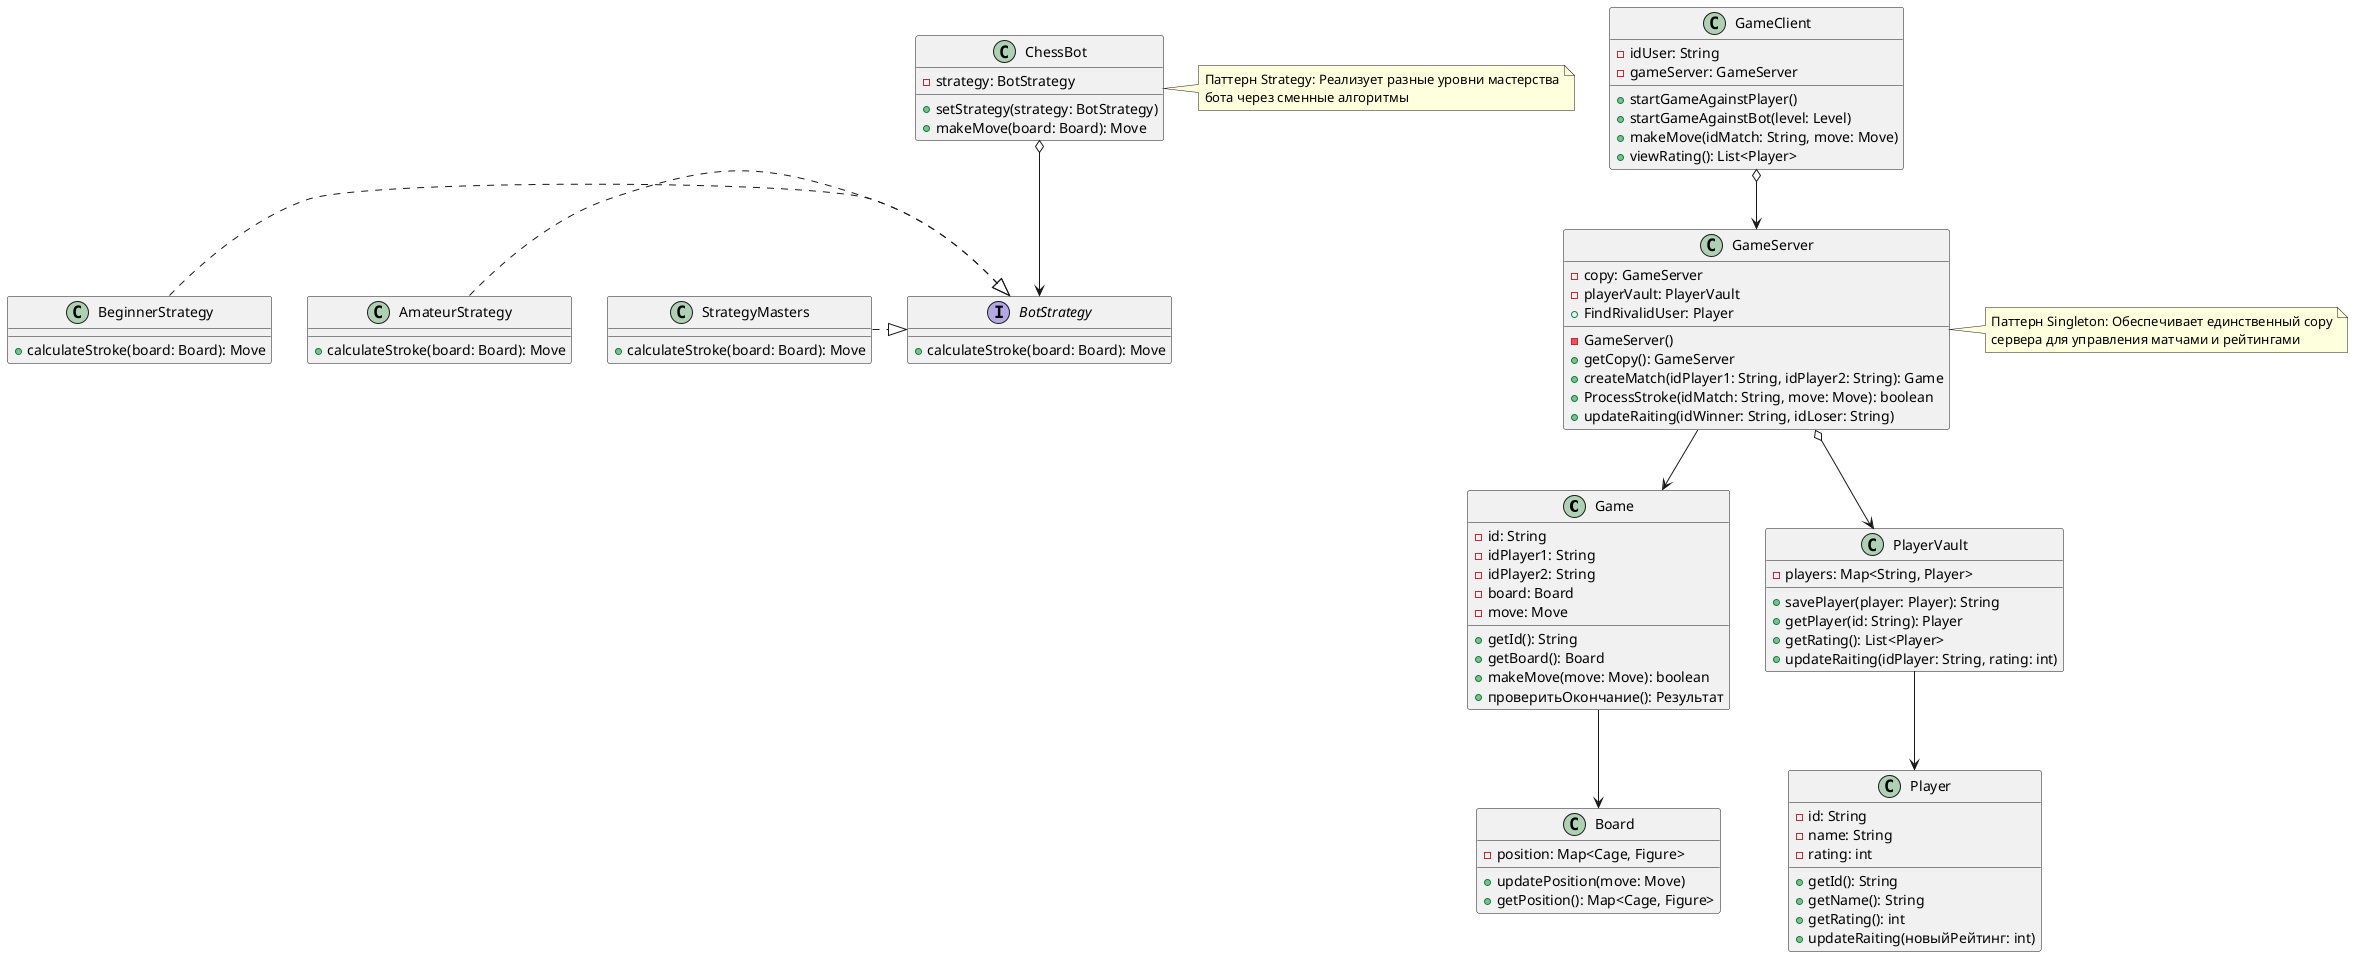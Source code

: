 @startuml
class Game {
  -id: String
  -idPlayer1: String
  -idPlayer2: String
  -board: Board
  -move: Move
  +getId(): String
  +getBoard(): Board
  +makeMove(move: Move): boolean
  +проверитьОкончание(): Результат
}

class Board {
  -position: Map<Cage, Figure>
  +updatePosition(move: Move)
  +getPosition(): Map<Cage, Figure>
}

class Player {
  -id: String
  -name: String
  -rating: int
  +getId(): String
  +getName(): String
  +getRating(): int
  +updateRaiting(новыйРейтинг: int)
}

class GameClient {
  -idUser: String
  -gameServer: GameServer
  +startGameAgainstPlayer()
  +startGameAgainstBot(level: Level)
  +makeMove(idMatch: String, move: Move)
  +viewRating(): List<Player>
}

class GameServer {
  -copy: GameServer
  -playerVault: PlayerVault
  -GameServer()
  +getCopy(): GameServer
  +FindRivalidUser: Player
  +createMatch(idPlayer1: String, idPlayer2: String): Game
  +ProcessStroke(idMatch: String, move: Move): boolean
  +updateRaiting(idWinner: String, idLoser: String)
}

class PlayerVault {
  -players: Map<String, Player>
  +savePlayer(player: Player): String
  +getPlayer(id: String): Player
  +getRating(): List<Player>
  +updateRaiting(idPlayer: String, rating: int)
}

class ChessBot {
  -strategy: BotStrategy
  +setStrategy(strategy: BotStrategy)
  +makeMove(board: Board): Move
}

interface BotStrategy {
  +calculateStroke(board: Board): Move
}

class BeginnerStrategy {
  +calculateStroke(board: Board): Move
}

class AmateurStrategy {
  +calculateStroke(board: Board): Move
}

class StrategyMasters {
  +calculateStroke(board: Board): Move
}

GameClient o--> GameServer
GameServer o--> PlayerVault
GameServer --> Game
Game --> Board
PlayerVault --> Player
ChessBot o--> BotStrategy
BeginnerStrategy .|> BotStrategy
AmateurStrategy .|> BotStrategy
StrategyMasters .|> BotStrategy

note right of GameServer
  Паттерн Singleton: Обеспечивает единственный copy
  сервера для управления матчами и рейтингами
end note

note right of ChessBot
  Паттерн Strategy: Реализует разные уровни мастерства
  бота через сменные алгоритмы
end note

@enduml